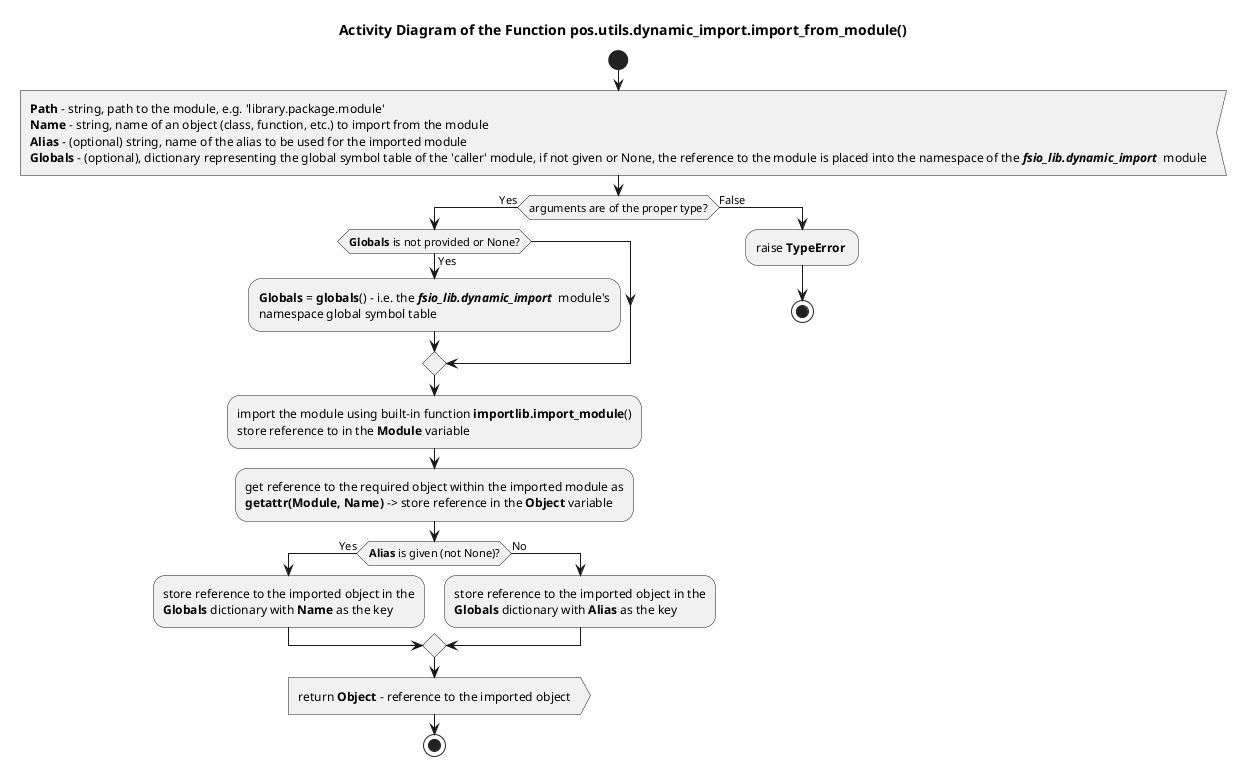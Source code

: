 @startuml dynamic_import_from_module

title Activity Diagram of the Function pos.utils.dynamic_import.import_from_module()

start

:<b>Path</b> - string, path to the module, e.g. 'library.package.module'
<b>Name</b> - string, name of an object (class, function, etc.) to import from the module
<b>Alias</b> - (optional) string, name of the alias to be used for the imported module
<b>Globals</b> - (optional), dictionary representing the global symbol table of the 'caller' module, if not given or None, the reference to the module is placed into the namespace of the <b><i>fsio_lib.dynamic_import</i></b>  module<

if (arguments are of the proper type?) then (Yes)
    if (<b>Globals</b> is not provided or None?) then (Yes)
        :<b>Globals</b> = <b>globals</b>() - i.e. the <b><i>fsio_lib.dynamic_import</i></b>  module's
        namespace global symbol table;
    endif
    
    :import the module using built-in function <b>importlib.import_module</b>()
    store reference to in the <b>Module</b> variable;
    
    :get reference to the required object within the imported module as
    <b>getattr(Module, Name)</b> -> store reference in the <b>Object</b> variable;
    
    if (<b>Alias</b> is given (not None)?) then (Yes)
        :store reference to the imported object in the
        <b>Globals</b> dictionary with <b>Name</b> as the key;
    else (No)
        :store reference to the imported object in the
        <b>Globals</b> dictionary with <b>Alias</b> as the key;
    endif
    
    :return <b>Object</b> - reference to the imported object>
    
    stop
else (False)
    :raise <b>TypeError</b> ;
    
    stop
endif

@enduml